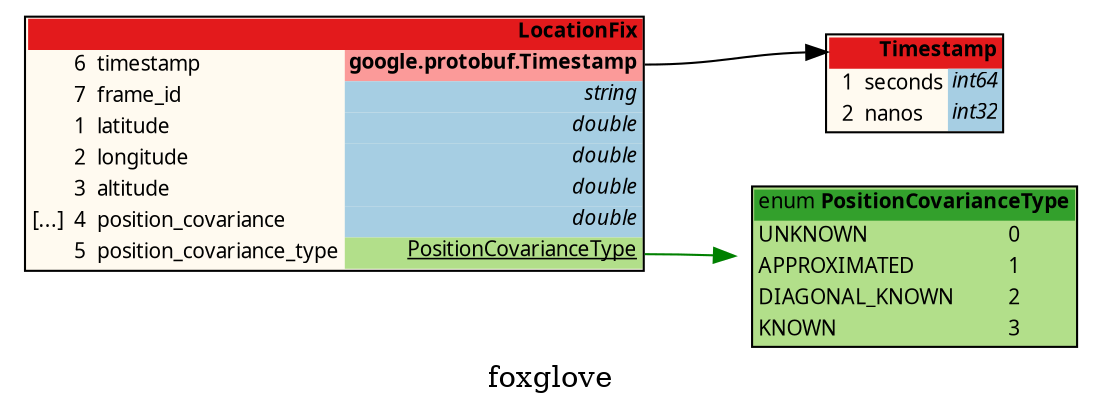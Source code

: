 /*
	do not edit:
	auto-generated by github.com/seamia/protodot
*/
digraph protodot {

	/* package:   foxglove */
	/* source:    messages/payloads/foxglove/LocationFix.proto */
	/* selection: .LocationFix */

	rankdir=LR;
	label="foxglove";
	tooltip="foxglove";
	bgcolor="transparent"

	node [
		shape=plaintext
		fontsize=10
		fontname="Ubuntu"
	];


	/* ------ nodes ------ */
	Node_Ja_100	[shape=plaintext tooltip="google.protobuf.Timestamp" label=<<TABLE BORDER="1" CELLBORDER="0" CELLSPACING="0" BGCOLOR="#fffaf0"><TR><TD COLSPAN="4" PORT="header" BGCOLOR="#e31a1c" ALIGN="right"><b>Timestamp</b></TD></TR><TR><TD ALIGN="right"></TD><TD ALIGN="right">1</TD><TD ALIGN="left">seconds</TD><TD BGCOLOR="#a6cee3" PORT="poseconds" ALIGN="right" TITLE="int64"><i>int64</i></TD></TR><TR><TD ALIGN="right"></TD><TD ALIGN="right">2</TD><TD ALIGN="left">nanos</TD><TD BGCOLOR="#a6cee3" PORT="ponanos" ALIGN="right" TITLE="int32"><i>int32</i></TD></TR></TABLE>>];
	Node_Ja_102	[shape=plaintext tooltip="PositionCovarianceType" label=<<TABLE BORDER="1" CELLBORDER="0" CELLSPACING="0" BGCOLOR="#b2df8a"><TR><TD COLSPAN="2" PORT="header" BGCOLOR="#33a02c" ALIGN="right">enum <b>PositionCovarianceType</b></TD></TR><TR><TD BGCOLOR="#b2df8a" ALIGN="left">UNKNOWN</TD><TD BGCOLOR="#b2df8a" ALIGN="left">0</TD></TR><TR><TD BGCOLOR="#b2df8a" ALIGN="left">APPROXIMATED</TD><TD BGCOLOR="#b2df8a" ALIGN="left">1</TD></TR><TR><TD BGCOLOR="#b2df8a" ALIGN="left">DIAGONAL_KNOWN</TD><TD BGCOLOR="#b2df8a" ALIGN="left">2</TD></TR><TR><TD BGCOLOR="#b2df8a" ALIGN="left">KNOWN</TD><TD BGCOLOR="#b2df8a" ALIGN="left">3</TD></TR></TABLE>>];
	Node_Ja_101	[shape=plaintext tooltip="foxglove.LocationFix" label=<<TABLE BORDER="1" CELLBORDER="0" CELLSPACING="0" BGCOLOR="#fffaf0"><TR><TD COLSPAN="4" PORT="header" BGCOLOR="#e31a1c" ALIGN="right"><b>LocationFix</b></TD></TR><TR><TD ALIGN="right"></TD><TD ALIGN="right">6</TD><TD ALIGN="left">timestamp</TD><TD BGCOLOR="#fb9a99" PORT="potimestamp" ALIGN="right"><b>google.protobuf.Timestamp</b></TD></TR><TR><TD ALIGN="right"></TD><TD ALIGN="right">7</TD><TD ALIGN="left">frame_id</TD><TD BGCOLOR="#a6cee3" PORT="poframe_id" ALIGN="right" TITLE="string"><i>string</i></TD></TR><TR><TD ALIGN="right"></TD><TD ALIGN="right">1</TD><TD ALIGN="left">latitude</TD><TD BGCOLOR="#a6cee3" PORT="polatitude" ALIGN="right" TITLE="double"><i>double</i></TD></TR><TR><TD ALIGN="right"></TD><TD ALIGN="right">2</TD><TD ALIGN="left">longitude</TD><TD BGCOLOR="#a6cee3" PORT="polongitude" ALIGN="right" TITLE="double"><i>double</i></TD></TR><TR><TD ALIGN="right"></TD><TD ALIGN="right">3</TD><TD ALIGN="left">altitude</TD><TD BGCOLOR="#a6cee3" PORT="poaltitude" ALIGN="right" TITLE="double"><i>double</i></TD></TR><TR><TD ALIGN="right">[...]</TD><TD ALIGN="right">4</TD><TD ALIGN="left">position_covariance</TD><TD BGCOLOR="#a6cee3" PORT="poposition_covariance" ALIGN="right" TITLE="double"><i>double</i></TD></TR><TR><TD ALIGN="right"></TD><TD ALIGN="right">5</TD><TD ALIGN="left">position_covariance_type</TD><TD BGCOLOR="#b2df8a" PORT="poposition_covariance_type" ALIGN="right"><u>PositionCovarianceType</u></TD></TR></TABLE>>];

	/* ------ connections ------ */
	Node_Ja_101:poposition_covariance_type:e	-> Node_Ja_102 [color="#008000" tooltip="Ja_101 --> Ja_102"];
	Node_Ja_101:potimestamp:e	-> Node_Ja_100:header [color="#000000" tooltip="Ja_101 --> Ja_100"];

	/* generated by github.com/seamia/protodot on Thursday, 08-May-25 19:23:51 UTC */
}
